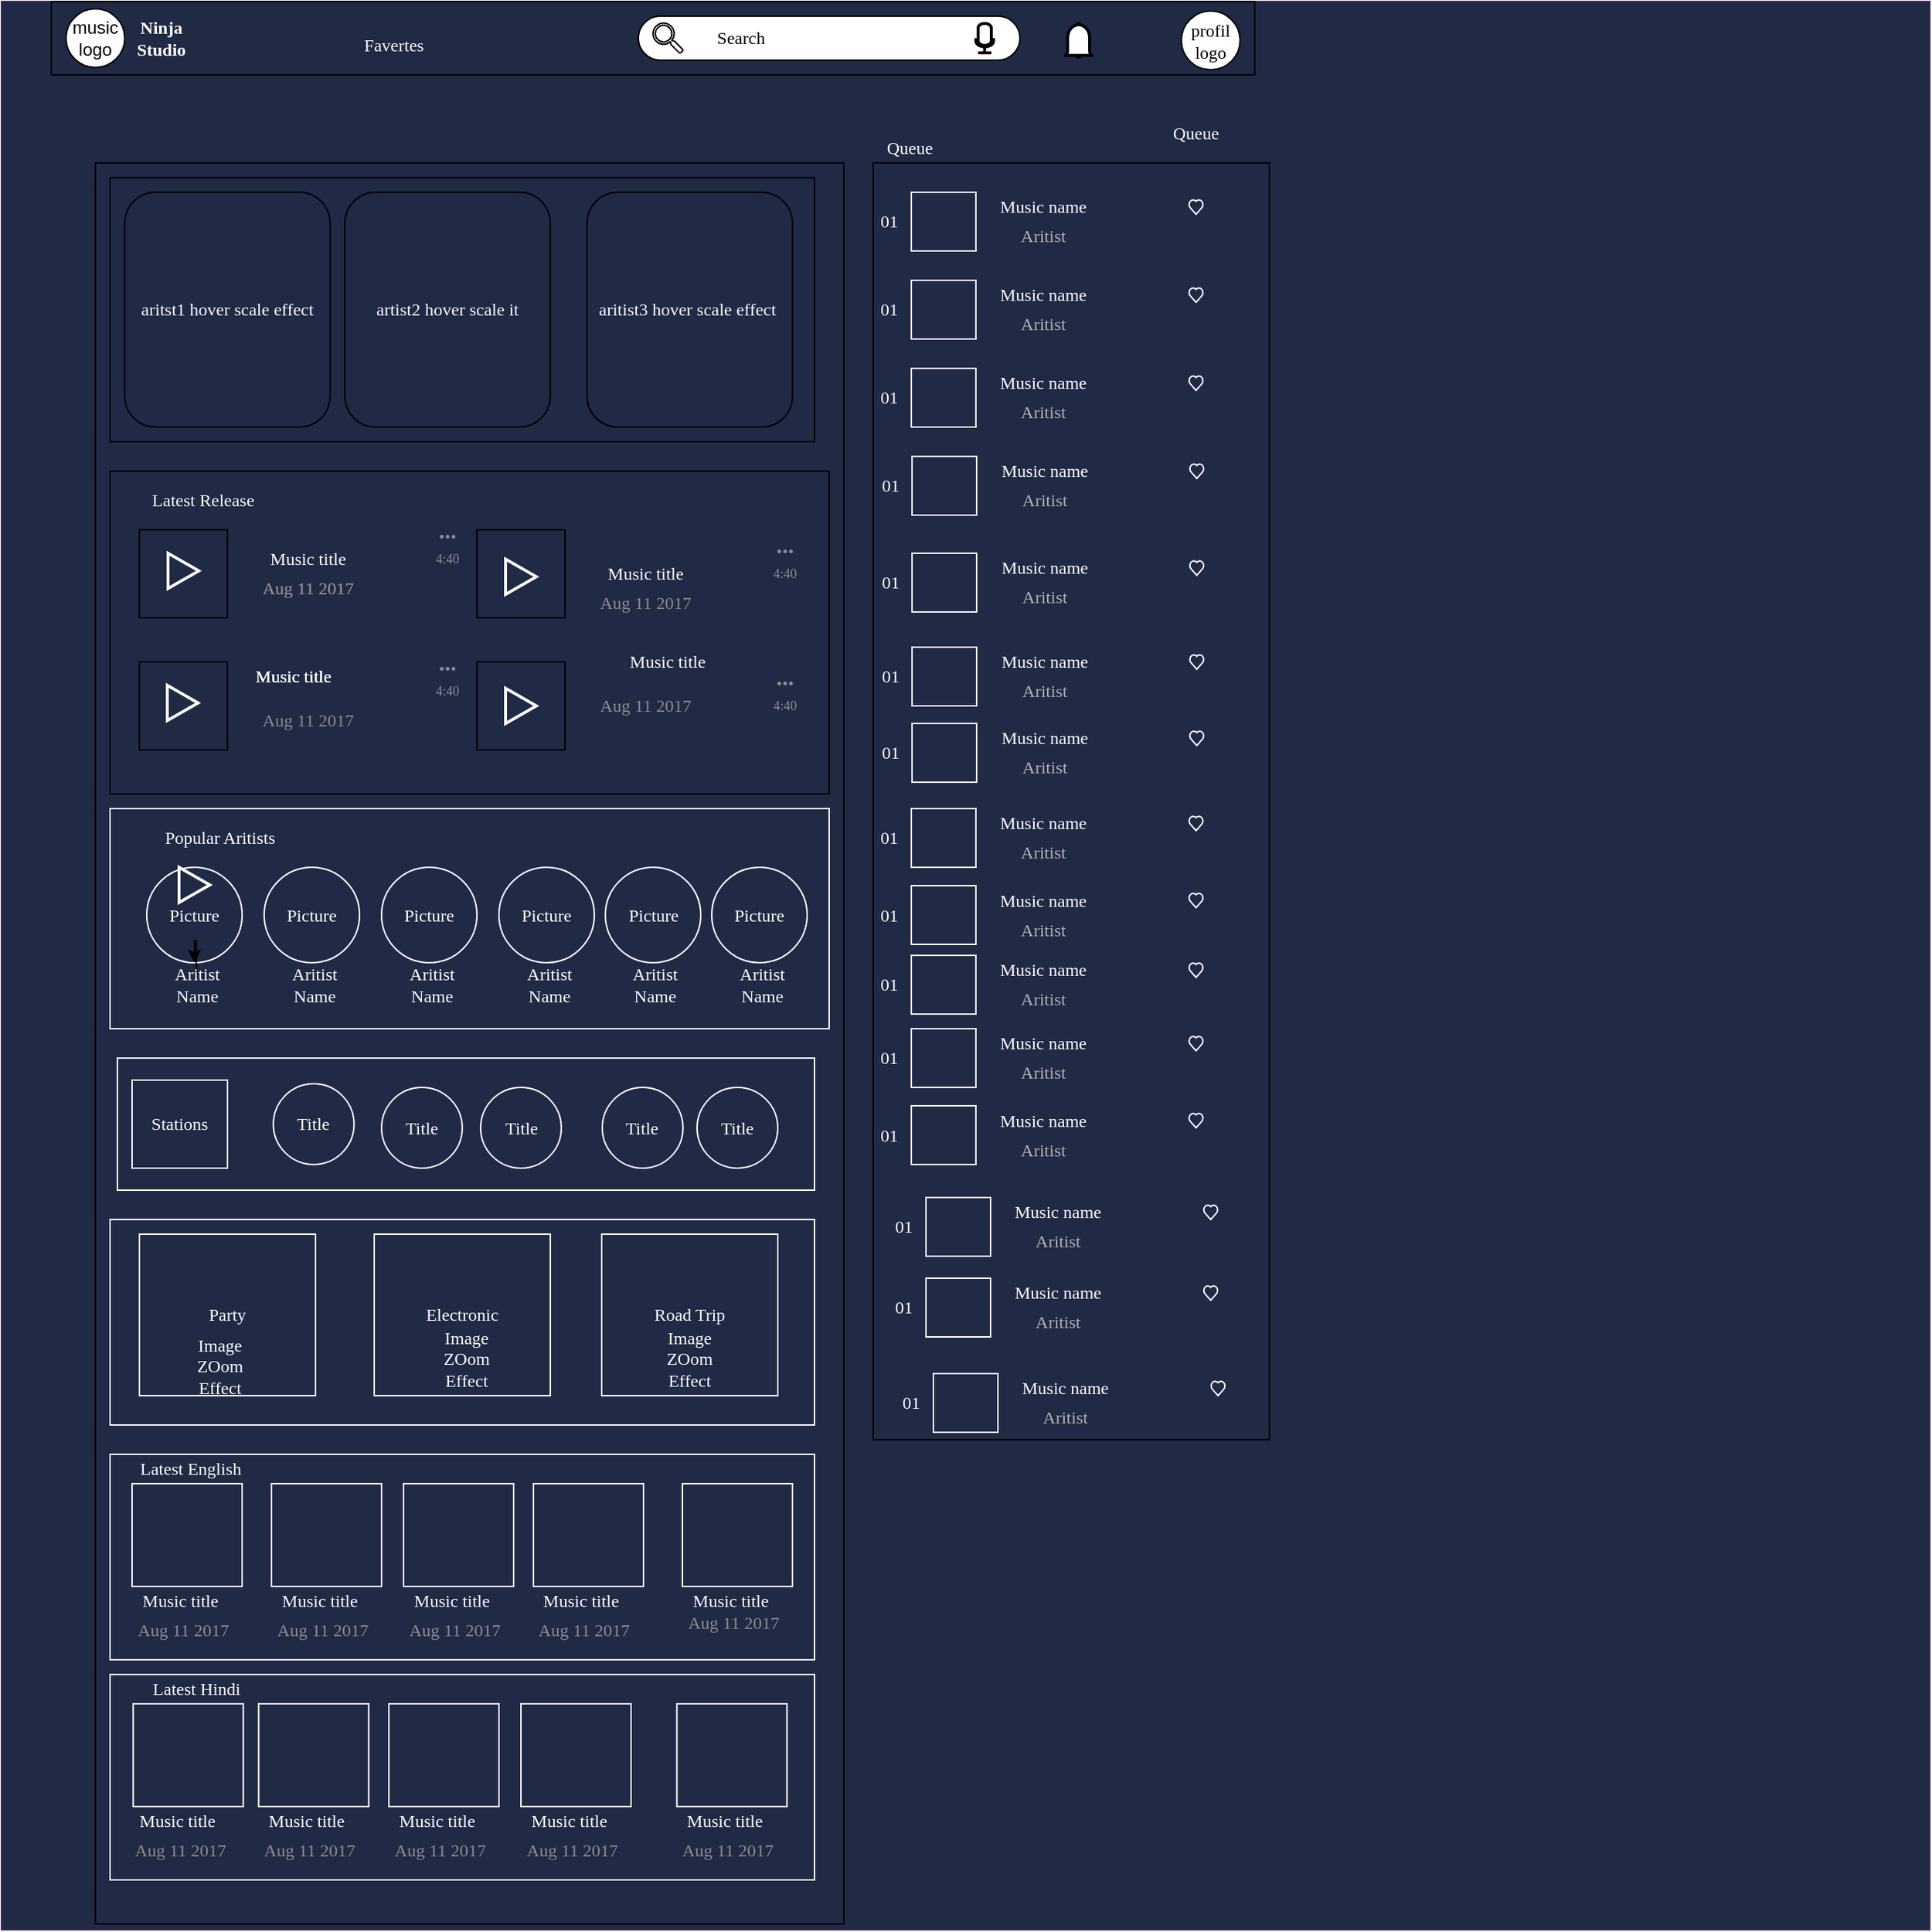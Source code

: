 <mxfile version="13.7.3" type="device"><diagram id="Rpt4lAoeDdF2ANyl6jsc" name="Page-1"><mxGraphModel dx="2130" dy="2435" grid="1" gridSize="10" guides="1" tooltips="1" connect="1" arrows="1" fold="1" page="1" pageScale="1" pageWidth="850" pageHeight="1100" math="0" shadow="0"><root><mxCell id="0"/><mxCell id="1" parent="0"/><mxCell id="oJ1fXfxQ2WfnshwgjEkp-1" value="" style="whiteSpace=wrap;html=1;aspect=fixed;strokeColor=#432D57;fontColor=#ffffff;fillColor=#202A44;" parent="1" vertex="1"><mxGeometry x="26" y="-320" width="1314" height="1314" as="geometry"/></mxCell><mxCell id="oJ1fXfxQ2WfnshwgjEkp-16" value="" style="edgeStyle=orthogonalEdgeStyle;rounded=0;orthogonalLoop=1;jettySize=auto;html=1;" parent="1" edge="1"><mxGeometry relative="1" as="geometry"><mxPoint x="420" y="-580" as="targetPoint"/></mxGeometry></mxCell><mxCell id="v4mTFkxblZttQGkvRxaS-2" value="" style="rounded=0;whiteSpace=wrap;html=1;fillColor=#202A44;" vertex="1" parent="1"><mxGeometry x="60" y="-320" width="820" height="50" as="geometry"/></mxCell><mxCell id="v4mTFkxblZttQGkvRxaS-3" value="music logo" style="ellipse;whiteSpace=wrap;html=1;aspect=fixed;" vertex="1" parent="1"><mxGeometry x="70" y="-315" width="40" height="40" as="geometry"/></mxCell><mxCell id="v4mTFkxblZttQGkvRxaS-4" value="Ninja&lt;br&gt;Studio" style="text;html=1;strokeColor=none;fillColor=none;align=center;verticalAlign=middle;whiteSpace=wrap;rounded=0;fontStyle=1;fontFamily=Comic Sans MS;fontColor=#FFFFFF;" vertex="1" parent="1"><mxGeometry x="110" y="-315" width="50" height="40" as="geometry"/></mxCell><mxCell id="v4mTFkxblZttQGkvRxaS-5" value="Favertes&amp;nbsp;" style="text;html=1;strokeColor=none;fillColor=none;align=center;verticalAlign=middle;whiteSpace=wrap;rounded=0;fontFamily=Comic Sans MS;fontColor=#FFFFFF;" vertex="1" parent="1"><mxGeometry x="260" y="-300" width="70" height="20" as="geometry"/></mxCell><mxCell id="v4mTFkxblZttQGkvRxaS-6" value="" style="rounded=1;whiteSpace=wrap;html=1;fontFamily=Comic Sans MS;arcSize=50;" vertex="1" parent="1"><mxGeometry x="460" y="-310" width="260" height="30" as="geometry"/></mxCell><mxCell id="v4mTFkxblZttQGkvRxaS-7" value="" style="html=1;aspect=fixed;shadow=0;align=center;verticalAlign=top;shape=mxgraph.gcp2.search;fontFamily=Comic Sans MS;" vertex="1" parent="1"><mxGeometry x="470" y="-305.31" width="20.4" height="20.61" as="geometry"/></mxCell><mxCell id="v4mTFkxblZttQGkvRxaS-8" value="Search" style="text;html=1;strokeColor=none;fillColor=none;align=center;verticalAlign=middle;whiteSpace=wrap;rounded=0;fontFamily=Comic Sans MS;" vertex="1" parent="1"><mxGeometry x="510" y="-305" width="40" height="20" as="geometry"/></mxCell><mxCell id="v4mTFkxblZttQGkvRxaS-9" value="" style="html=1;verticalLabelPosition=bottom;align=center;labelBackgroundColor=#ffffff;verticalAlign=top;strokeWidth=2;shadow=0;dashed=0;shape=mxgraph.ios7.icons.microphone;fontFamily=Comic Sans MS;" vertex="1" parent="1"><mxGeometry x="690" y="-305" width="12" height="20" as="geometry"/></mxCell><mxCell id="v4mTFkxblZttQGkvRxaS-10" value="" style="html=1;verticalLabelPosition=bottom;align=center;labelBackgroundColor=#ffffff;verticalAlign=top;strokeWidth=2;shadow=0;dashed=0;shape=mxgraph.ios7.icons.bell;fontFamily=Comic Sans MS;" vertex="1" parent="1"><mxGeometry x="750" y="-305" width="20" height="23.1" as="geometry"/></mxCell><mxCell id="v4mTFkxblZttQGkvRxaS-11" value="profil logo" style="ellipse;whiteSpace=wrap;html=1;aspect=fixed;fontFamily=Comic Sans MS;" vertex="1" parent="1"><mxGeometry x="830" y="-313.45" width="40" height="40" as="geometry"/></mxCell><mxCell id="v4mTFkxblZttQGkvRxaS-12" value="" style="rounded=0;whiteSpace=wrap;html=1;fillColor=#202A44;fontFamily=Comic Sans MS;fontColor=#FFFFFF;" vertex="1" parent="1"><mxGeometry x="90" y="-210" width="510" height="1200" as="geometry"/></mxCell><mxCell id="v4mTFkxblZttQGkvRxaS-13" value="" style="rounded=0;whiteSpace=wrap;html=1;fillColor=#202A44;fontFamily=Comic Sans MS;fontColor=#FFFFFF;" vertex="1" parent="1"><mxGeometry x="620" y="-210" width="240" height="660" as="geometry"/></mxCell><mxCell id="v4mTFkxblZttQGkvRxaS-14" value="artists" style="rounded=0;whiteSpace=wrap;html=1;fillColor=#202A44;fontFamily=Comic Sans MS;fontColor=#FFFFFF;" vertex="1" parent="1"><mxGeometry x="100" y="-200" width="480" height="180" as="geometry"/></mxCell><mxCell id="v4mTFkxblZttQGkvRxaS-15" value="aritst1 hover scale effect" style="rounded=1;whiteSpace=wrap;html=1;fillColor=#202A44;fontFamily=Comic Sans MS;fontColor=#FFFFFF;" vertex="1" parent="1"><mxGeometry x="110" y="-190" width="140" height="160" as="geometry"/></mxCell><mxCell id="v4mTFkxblZttQGkvRxaS-16" value="artist2 hover scale it" style="rounded=1;whiteSpace=wrap;html=1;fillColor=#202A44;fontFamily=Comic Sans MS;fontColor=#FFFFFF;" vertex="1" parent="1"><mxGeometry x="260" y="-190" width="140" height="160" as="geometry"/></mxCell><mxCell id="v4mTFkxblZttQGkvRxaS-17" value="aritist3 hover scale effect&amp;nbsp;" style="rounded=1;whiteSpace=wrap;html=1;fillColor=#202A44;fontFamily=Comic Sans MS;fontColor=#FFFFFF;" vertex="1" parent="1"><mxGeometry x="425" y="-190" width="140" height="160" as="geometry"/></mxCell><mxCell id="v4mTFkxblZttQGkvRxaS-18" value="" style="rounded=0;whiteSpace=wrap;html=1;fillColor=#202A44;fontFamily=Comic Sans MS;fontColor=#FFFFFF;" vertex="1" parent="1"><mxGeometry x="100" width="490" height="220" as="geometry"/></mxCell><mxCell id="v4mTFkxblZttQGkvRxaS-19" value="Latest Release&amp;nbsp;" style="text;html=1;strokeColor=none;fillColor=none;align=center;verticalAlign=middle;whiteSpace=wrap;rounded=0;fontFamily=Comic Sans MS;fontColor=#FFFFFF;" vertex="1" parent="1"><mxGeometry x="110" y="10" width="110" height="20" as="geometry"/></mxCell><mxCell id="v4mTFkxblZttQGkvRxaS-20" value="" style="rounded=0;whiteSpace=wrap;html=1;fillColor=#202A44;fontFamily=Comic Sans MS;fontColor=#FFFFFF;" vertex="1" parent="1"><mxGeometry x="120" y="40" width="60" height="60" as="geometry"/></mxCell><mxCell id="v4mTFkxblZttQGkvRxaS-21" value="" style="rounded=0;whiteSpace=wrap;html=1;fillColor=#202A44;fontFamily=Comic Sans MS;fontColor=#FFFFFF;" vertex="1" parent="1"><mxGeometry x="120" y="130" width="60" height="60" as="geometry"/></mxCell><mxCell id="v4mTFkxblZttQGkvRxaS-22" value="Music title&lt;br&gt;" style="text;html=1;strokeColor=none;fillColor=none;align=center;verticalAlign=middle;whiteSpace=wrap;rounded=0;fontFamily=Comic Sans MS;fontColor=#FFFFFF;" vertex="1" parent="1"><mxGeometry x="200" y="60" width="70" as="geometry"/></mxCell><mxCell id="v4mTFkxblZttQGkvRxaS-24" value="Music title&lt;br&gt;" style="text;html=1;strokeColor=none;fillColor=none;align=center;verticalAlign=middle;whiteSpace=wrap;rounded=0;fontFamily=Comic Sans MS;fontColor=#FFFFFF;" vertex="1" parent="1"><mxGeometry x="190" y="140" width="70" as="geometry"/></mxCell><mxCell id="v4mTFkxblZttQGkvRxaS-26" value="Aug 11 2017" style="text;html=1;strokeColor=none;fillColor=none;align=center;verticalAlign=middle;whiteSpace=wrap;rounded=0;fontFamily=Comic Sans MS;fontColor=#8C8C8C;" vertex="1" parent="1"><mxGeometry x="200" y="70" width="70" height="20" as="geometry"/></mxCell><mxCell id="v4mTFkxblZttQGkvRxaS-27" value="Aug 11 2017" style="text;html=1;strokeColor=none;fillColor=none;align=center;verticalAlign=middle;whiteSpace=wrap;rounded=0;fontFamily=Comic Sans MS;fontColor=#8C8C8C;" vertex="1" parent="1"><mxGeometry x="200" y="160" width="70" height="20" as="geometry"/></mxCell><mxCell id="v4mTFkxblZttQGkvRxaS-29" value="&lt;font style=&quot;font-size: 16px;&quot;&gt;&lt;b style=&quot;font-size: 16px;&quot;&gt;...&lt;/b&gt;&lt;/font&gt;" style="text;html=1;strokeColor=none;fillColor=none;align=center;verticalAlign=middle;whiteSpace=wrap;rounded=0;fontFamily=Comic Sans MS;fontColor=#8C8C8C;fontSize=16;" vertex="1" parent="1"><mxGeometry x="310" y="30" width="40" height="20" as="geometry"/></mxCell><mxCell id="v4mTFkxblZttQGkvRxaS-30" value="4:40" style="text;html=1;strokeColor=none;fillColor=none;align=center;verticalAlign=middle;whiteSpace=wrap;rounded=0;fontFamily=Comic Sans MS;fontSize=9;fontColor=#8C8C8C;" vertex="1" parent="1"><mxGeometry x="310" y="50" width="40" height="20" as="geometry"/></mxCell><mxCell id="v4mTFkxblZttQGkvRxaS-32" value="&lt;font style=&quot;font-size: 16px;&quot;&gt;&lt;b style=&quot;font-size: 16px;&quot;&gt;...&lt;/b&gt;&lt;/font&gt;" style="text;html=1;strokeColor=none;fillColor=none;align=center;verticalAlign=middle;whiteSpace=wrap;rounded=0;fontFamily=Comic Sans MS;fontColor=#8C8C8C;fontSize=16;" vertex="1" parent="1"><mxGeometry x="310" y="120" width="40" height="20" as="geometry"/></mxCell><mxCell id="v4mTFkxblZttQGkvRxaS-33" value="4:40" style="text;html=1;strokeColor=none;fillColor=none;align=center;verticalAlign=middle;whiteSpace=wrap;rounded=0;fontFamily=Comic Sans MS;fontSize=9;fontColor=#8C8C8C;" vertex="1" parent="1"><mxGeometry x="310" y="140" width="40" height="20" as="geometry"/></mxCell><mxCell id="v4mTFkxblZttQGkvRxaS-34" value="" style="rounded=0;whiteSpace=wrap;html=1;fillColor=#202A44;fontFamily=Comic Sans MS;fontColor=#FFFFFF;" vertex="1" parent="1"><mxGeometry x="620" y="-210" width="270" height="870" as="geometry"/></mxCell><mxCell id="v4mTFkxblZttQGkvRxaS-35" value="" style="rounded=0;whiteSpace=wrap;html=1;fillColor=#202A44;fontFamily=Comic Sans MS;fontColor=#FFFFFF;" vertex="1" parent="1"><mxGeometry x="120" y="40" width="60" height="60" as="geometry"/></mxCell><mxCell id="v4mTFkxblZttQGkvRxaS-36" value="Aug 11 2017" style="text;html=1;strokeColor=none;fillColor=none;align=center;verticalAlign=middle;whiteSpace=wrap;rounded=0;fontFamily=Comic Sans MS;fontColor=#8C8C8C;" vertex="1" parent="1"><mxGeometry x="200" y="70" width="70" height="20" as="geometry"/></mxCell><mxCell id="v4mTFkxblZttQGkvRxaS-38" value="" style="rounded=0;whiteSpace=wrap;html=1;fillColor=#202A44;fontFamily=Comic Sans MS;fontColor=#FFFFFF;" vertex="1" parent="1"><mxGeometry x="350" y="40" width="60" height="60" as="geometry"/></mxCell><mxCell id="v4mTFkxblZttQGkvRxaS-39" value="Aug 11 2017" style="text;html=1;strokeColor=none;fillColor=none;align=center;verticalAlign=middle;whiteSpace=wrap;rounded=0;fontFamily=Comic Sans MS;fontColor=#8C8C8C;" vertex="1" parent="1"><mxGeometry x="430" y="80" width="70" height="20" as="geometry"/></mxCell><mxCell id="v4mTFkxblZttQGkvRxaS-40" value="Music title&lt;br&gt;" style="text;html=1;strokeColor=none;fillColor=none;align=center;verticalAlign=middle;whiteSpace=wrap;rounded=0;fontFamily=Comic Sans MS;fontColor=#FFFFFF;" vertex="1" parent="1"><mxGeometry x="430" y="70" width="70" as="geometry"/></mxCell><mxCell id="v4mTFkxblZttQGkvRxaS-41" value="&lt;font style=&quot;font-size: 16px;&quot;&gt;&lt;b style=&quot;font-size: 16px;&quot;&gt;...&lt;/b&gt;&lt;/font&gt;" style="text;html=1;strokeColor=none;fillColor=none;align=center;verticalAlign=middle;whiteSpace=wrap;rounded=0;fontFamily=Comic Sans MS;fontColor=#8C8C8C;fontSize=16;" vertex="1" parent="1"><mxGeometry x="540" y="40" width="40" height="20" as="geometry"/></mxCell><mxCell id="v4mTFkxblZttQGkvRxaS-42" value="4:40" style="text;html=1;strokeColor=none;fillColor=none;align=center;verticalAlign=middle;whiteSpace=wrap;rounded=0;fontFamily=Comic Sans MS;fontSize=9;fontColor=#8C8C8C;" vertex="1" parent="1"><mxGeometry x="540" y="60" width="40" height="20" as="geometry"/></mxCell><mxCell id="v4mTFkxblZttQGkvRxaS-43" value="" style="rounded=0;whiteSpace=wrap;html=1;fillColor=#202A44;fontFamily=Comic Sans MS;fontColor=#FFFFFF;" vertex="1" parent="1"><mxGeometry x="350" y="130" width="60" height="60" as="geometry"/></mxCell><mxCell id="v4mTFkxblZttQGkvRxaS-44" value="Aug 11 2017" style="text;html=1;strokeColor=none;fillColor=none;align=center;verticalAlign=middle;whiteSpace=wrap;rounded=0;fontFamily=Comic Sans MS;fontColor=#8C8C8C;" vertex="1" parent="1"><mxGeometry x="430" y="150" width="70" height="20" as="geometry"/></mxCell><mxCell id="v4mTFkxblZttQGkvRxaS-45" value="4:40" style="text;html=1;strokeColor=none;fillColor=none;align=center;verticalAlign=middle;whiteSpace=wrap;rounded=0;fontFamily=Comic Sans MS;fontSize=9;fontColor=#8C8C8C;" vertex="1" parent="1"><mxGeometry x="540" y="150" width="40" height="20" as="geometry"/></mxCell><mxCell id="v4mTFkxblZttQGkvRxaS-46" value="&lt;font style=&quot;font-size: 16px;&quot;&gt;&lt;b style=&quot;font-size: 16px;&quot;&gt;...&lt;/b&gt;&lt;/font&gt;" style="text;html=1;strokeColor=none;fillColor=none;align=center;verticalAlign=middle;whiteSpace=wrap;rounded=0;fontFamily=Comic Sans MS;fontColor=#8C8C8C;fontSize=16;" vertex="1" parent="1"><mxGeometry x="540" y="130" width="40" height="20" as="geometry"/></mxCell><mxCell id="v4mTFkxblZttQGkvRxaS-49" value="Music title&lt;br&gt;" style="text;html=1;strokeColor=none;fillColor=none;align=center;verticalAlign=middle;whiteSpace=wrap;rounded=0;fontFamily=Comic Sans MS;fontColor=#FFFFFF;" vertex="1" parent="1"><mxGeometry x="190" y="140" width="70" as="geometry"/></mxCell><mxCell id="v4mTFkxblZttQGkvRxaS-51" value="Music title&lt;br&gt;" style="text;html=1;strokeColor=none;fillColor=none;align=center;verticalAlign=middle;whiteSpace=wrap;rounded=0;fontFamily=Comic Sans MS;fontColor=#FFFFFF;" vertex="1" parent="1"><mxGeometry x="445.2" y="130" width="70" as="geometry"/></mxCell><mxCell id="v4mTFkxblZttQGkvRxaS-53" value="" style="html=1;verticalLabelPosition=bottom;align=center;labelBackgroundColor=#ffffff;verticalAlign=top;strokeWidth=2;shadow=0;dashed=0;shape=mxgraph.ios7.icons.play;fillColor=#202A44;fontFamily=Comic Sans MS;fontSize=9;fontColor=#8C8C8C;strokeColor=#FFFFFF;" vertex="1" parent="1"><mxGeometry x="139.5" y="56" width="21" height="24" as="geometry"/></mxCell><mxCell id="v4mTFkxblZttQGkvRxaS-54" value="" style="html=1;verticalLabelPosition=bottom;align=center;labelBackgroundColor=#ffffff;verticalAlign=top;strokeWidth=2;shadow=0;dashed=0;shape=mxgraph.ios7.icons.play;fillColor=#202A44;fontFamily=Comic Sans MS;fontSize=9;fontColor=#8C8C8C;strokeColor=#FFFFFF;" vertex="1" parent="1"><mxGeometry x="139" y="146" width="21" height="24" as="geometry"/></mxCell><mxCell id="v4mTFkxblZttQGkvRxaS-55" value="" style="html=1;verticalLabelPosition=bottom;align=center;labelBackgroundColor=#ffffff;verticalAlign=top;strokeWidth=2;shadow=0;dashed=0;shape=mxgraph.ios7.icons.play;fillColor=#202A44;fontFamily=Comic Sans MS;fontSize=9;fontColor=#8C8C8C;strokeColor=#FFFFFF;" vertex="1" parent="1"><mxGeometry x="369.5" y="60" width="21" height="24" as="geometry"/></mxCell><mxCell id="v4mTFkxblZttQGkvRxaS-56" value="" style="html=1;verticalLabelPosition=bottom;align=center;labelBackgroundColor=#ffffff;verticalAlign=top;strokeWidth=2;shadow=0;dashed=0;shape=mxgraph.ios7.icons.play;fillColor=#202A44;fontFamily=Comic Sans MS;fontSize=9;fontColor=#8C8C8C;strokeColor=#FFFFFF;" vertex="1" parent="1"><mxGeometry x="369.5" y="148" width="21" height="24" as="geometry"/></mxCell><mxCell id="v4mTFkxblZttQGkvRxaS-57" value="" style="rounded=0;whiteSpace=wrap;html=1;strokeColor=#FFFFFF;fillColor=#202A44;fontFamily=Comic Sans MS;fontSize=9;fontColor=#8C8C8C;" vertex="1" parent="1"><mxGeometry x="100" y="230" width="490" height="150" as="geometry"/></mxCell><mxCell id="v4mTFkxblZttQGkvRxaS-58" value="Popular Aritists" style="text;html=1;strokeColor=none;fillColor=none;align=center;verticalAlign=middle;whiteSpace=wrap;rounded=0;fontFamily=Comic Sans MS;fontSize=12;fontColor=#FFFFFF;" vertex="1" parent="1"><mxGeometry x="110" y="240" width="130" height="20" as="geometry"/></mxCell><mxCell id="v4mTFkxblZttQGkvRxaS-59" value="Picture" style="ellipse;whiteSpace=wrap;html=1;aspect=fixed;strokeColor=#FFFFFF;fillColor=#202A44;fontFamily=Comic Sans MS;fontSize=12;fontColor=#FFFFFF;" vertex="1" parent="1"><mxGeometry x="125" y="270" width="65" height="65" as="geometry"/></mxCell><mxCell id="v4mTFkxblZttQGkvRxaS-61" value="" style="edgeStyle=orthogonalEdgeStyle;rounded=0;orthogonalLoop=1;jettySize=auto;html=1;fontFamily=Comic Sans MS;fontSize=12;fontColor=#FFFFFF;" edge="1" parent="1" source="v4mTFkxblZttQGkvRxaS-60" target="v4mTFkxblZttQGkvRxaS-59"><mxGeometry relative="1" as="geometry"/></mxCell><mxCell id="v4mTFkxblZttQGkvRxaS-60" value="Aritist Name" style="text;html=1;strokeColor=none;fillColor=none;align=center;verticalAlign=middle;whiteSpace=wrap;rounded=0;fontFamily=Comic Sans MS;fontSize=12;fontColor=#FFFFFF;" vertex="1" parent="1"><mxGeometry x="137.5" y="340" width="42.5" height="20" as="geometry"/></mxCell><mxCell id="v4mTFkxblZttQGkvRxaS-68" value="Picture" style="ellipse;whiteSpace=wrap;html=1;aspect=fixed;strokeColor=#FFFFFF;fillColor=#202A44;fontFamily=Comic Sans MS;fontSize=12;fontColor=#FFFFFF;" vertex="1" parent="1"><mxGeometry x="205" y="270" width="65" height="65" as="geometry"/></mxCell><mxCell id="v4mTFkxblZttQGkvRxaS-69" value="Aritist Name" style="text;html=1;strokeColor=none;fillColor=none;align=center;verticalAlign=middle;whiteSpace=wrap;rounded=0;fontFamily=Comic Sans MS;fontSize=12;fontColor=#FFFFFF;" vertex="1" parent="1"><mxGeometry x="217.5" y="340" width="42.5" height="20" as="geometry"/></mxCell><mxCell id="v4mTFkxblZttQGkvRxaS-70" value="Picture" style="ellipse;whiteSpace=wrap;html=1;aspect=fixed;strokeColor=#FFFFFF;fillColor=#202A44;fontFamily=Comic Sans MS;fontSize=12;fontColor=#FFFFFF;" vertex="1" parent="1"><mxGeometry x="285" y="270" width="65" height="65" as="geometry"/></mxCell><mxCell id="v4mTFkxblZttQGkvRxaS-71" value="Aritist Name" style="text;html=1;strokeColor=none;fillColor=none;align=center;verticalAlign=middle;whiteSpace=wrap;rounded=0;fontFamily=Comic Sans MS;fontSize=12;fontColor=#FFFFFF;" vertex="1" parent="1"><mxGeometry x="297.5" y="340" width="42.5" height="20" as="geometry"/></mxCell><mxCell id="v4mTFkxblZttQGkvRxaS-72" value="Picture" style="ellipse;whiteSpace=wrap;html=1;aspect=fixed;strokeColor=#FFFFFF;fillColor=#202A44;fontFamily=Comic Sans MS;fontSize=12;fontColor=#FFFFFF;" vertex="1" parent="1"><mxGeometry x="365" y="270" width="65" height="65" as="geometry"/></mxCell><mxCell id="v4mTFkxblZttQGkvRxaS-73" value="Aritist Name" style="text;html=1;strokeColor=none;fillColor=none;align=center;verticalAlign=middle;whiteSpace=wrap;rounded=0;fontFamily=Comic Sans MS;fontSize=12;fontColor=#FFFFFF;" vertex="1" parent="1"><mxGeometry x="377.5" y="340" width="42.5" height="20" as="geometry"/></mxCell><mxCell id="v4mTFkxblZttQGkvRxaS-74" value="Picture" style="ellipse;whiteSpace=wrap;html=1;aspect=fixed;strokeColor=#FFFFFF;fillColor=#202A44;fontFamily=Comic Sans MS;fontSize=12;fontColor=#FFFFFF;" vertex="1" parent="1"><mxGeometry x="437.5" y="270" width="65" height="65" as="geometry"/></mxCell><mxCell id="v4mTFkxblZttQGkvRxaS-75" value="Aritist Name" style="text;html=1;strokeColor=none;fillColor=none;align=center;verticalAlign=middle;whiteSpace=wrap;rounded=0;fontFamily=Comic Sans MS;fontSize=12;fontColor=#FFFFFF;" vertex="1" parent="1"><mxGeometry x="450" y="340" width="42.5" height="20" as="geometry"/></mxCell><mxCell id="v4mTFkxblZttQGkvRxaS-76" value="Picture" style="ellipse;whiteSpace=wrap;html=1;aspect=fixed;strokeColor=#FFFFFF;fillColor=#202A44;fontFamily=Comic Sans MS;fontSize=12;fontColor=#FFFFFF;" vertex="1" parent="1"><mxGeometry x="510" y="270" width="65" height="65" as="geometry"/></mxCell><mxCell id="v4mTFkxblZttQGkvRxaS-77" value="Aritist Name" style="text;html=1;strokeColor=none;fillColor=none;align=center;verticalAlign=middle;whiteSpace=wrap;rounded=0;fontFamily=Comic Sans MS;fontSize=12;fontColor=#FFFFFF;" vertex="1" parent="1"><mxGeometry x="522.5" y="340" width="42.5" height="20" as="geometry"/></mxCell><mxCell id="v4mTFkxblZttQGkvRxaS-78" value="" style="rounded=0;whiteSpace=wrap;html=1;strokeColor=#FFFFFF;fillColor=#202A44;fontFamily=Comic Sans MS;fontSize=12;fontColor=#FFFFFF;" vertex="1" parent="1"><mxGeometry x="105" y="400" width="475" height="90" as="geometry"/></mxCell><mxCell id="v4mTFkxblZttQGkvRxaS-79" value="Stations" style="rounded=0;whiteSpace=wrap;html=1;strokeColor=#FFFFFF;fillColor=#202A44;fontFamily=Comic Sans MS;fontSize=12;fontColor=#FFFFFF;" vertex="1" parent="1"><mxGeometry x="115" y="415" width="65" height="60" as="geometry"/></mxCell><mxCell id="v4mTFkxblZttQGkvRxaS-80" value="Title" style="ellipse;whiteSpace=wrap;html=1;aspect=fixed;strokeColor=#FFFFFF;fillColor=#202A44;fontFamily=Comic Sans MS;fontSize=12;fontColor=#FFFFFF;" vertex="1" parent="1"><mxGeometry x="211.25" y="417.5" width="55" height="55" as="geometry"/></mxCell><mxCell id="v4mTFkxblZttQGkvRxaS-81" value="Title" style="ellipse;whiteSpace=wrap;html=1;aspect=fixed;strokeColor=#FFFFFF;fillColor=#202A44;fontFamily=Comic Sans MS;fontSize=12;fontColor=#FFFFFF;" vertex="1" parent="1"><mxGeometry x="285" y="420" width="55" height="55" as="geometry"/></mxCell><mxCell id="v4mTFkxblZttQGkvRxaS-82" value="Title" style="ellipse;whiteSpace=wrap;html=1;aspect=fixed;strokeColor=#FFFFFF;fillColor=#202A44;fontFamily=Comic Sans MS;fontSize=12;fontColor=#FFFFFF;" vertex="1" parent="1"><mxGeometry x="352.5" y="420" width="55" height="55" as="geometry"/></mxCell><mxCell id="v4mTFkxblZttQGkvRxaS-83" value="Title" style="ellipse;whiteSpace=wrap;html=1;aspect=fixed;strokeColor=#FFFFFF;fillColor=#202A44;fontFamily=Comic Sans MS;fontSize=12;fontColor=#FFFFFF;" vertex="1" parent="1"><mxGeometry x="435.4" y="420" width="55" height="55" as="geometry"/></mxCell><mxCell id="v4mTFkxblZttQGkvRxaS-84" value="Title" style="ellipse;whiteSpace=wrap;html=1;aspect=fixed;strokeColor=#FFFFFF;fillColor=#202A44;fontFamily=Comic Sans MS;fontSize=12;fontColor=#FFFFFF;" vertex="1" parent="1"><mxGeometry x="500" y="420" width="55" height="55" as="geometry"/></mxCell><mxCell id="v4mTFkxblZttQGkvRxaS-85" value="" style="rounded=0;whiteSpace=wrap;html=1;strokeColor=#FFFFFF;fillColor=#202A44;fontFamily=Comic Sans MS;fontSize=12;fontColor=#FFFFFF;" vertex="1" parent="1"><mxGeometry x="100" y="510" width="480" height="140" as="geometry"/></mxCell><mxCell id="v4mTFkxblZttQGkvRxaS-86" value="Party" style="rounded=0;whiteSpace=wrap;html=1;strokeColor=#FFFFFF;fillColor=#202A44;fontFamily=Comic Sans MS;fontSize=12;fontColor=#FFFFFF;" vertex="1" parent="1"><mxGeometry x="120" y="520" width="120" height="110" as="geometry"/></mxCell><mxCell id="v4mTFkxblZttQGkvRxaS-87" value="Electronic" style="rounded=0;whiteSpace=wrap;html=1;strokeColor=#FFFFFF;fillColor=#202A44;fontFamily=Comic Sans MS;fontSize=12;fontColor=#FFFFFF;" vertex="1" parent="1"><mxGeometry x="280" y="520" width="120" height="110" as="geometry"/></mxCell><mxCell id="v4mTFkxblZttQGkvRxaS-88" value="Road Trip" style="rounded=0;whiteSpace=wrap;html=1;strokeColor=#FFFFFF;fillColor=#202A44;fontFamily=Comic Sans MS;fontSize=12;fontColor=#FFFFFF;" vertex="1" parent="1"><mxGeometry x="435" y="520" width="120" height="110" as="geometry"/></mxCell><mxCell id="v4mTFkxblZttQGkvRxaS-89" value="Image ZOom Effect" style="text;html=1;strokeColor=none;fillColor=none;align=center;verticalAlign=middle;whiteSpace=wrap;rounded=0;fontFamily=Comic Sans MS;fontSize=12;fontColor=#FFFFFF;" vertex="1" parent="1"><mxGeometry x="155" y="610" width="40" as="geometry"/></mxCell><mxCell id="v4mTFkxblZttQGkvRxaS-90" value="Image ZOom Effect" style="text;html=1;strokeColor=none;fillColor=none;align=center;verticalAlign=middle;whiteSpace=wrap;rounded=0;fontFamily=Comic Sans MS;fontSize=12;fontColor=#FFFFFF;" vertex="1" parent="1"><mxGeometry x="322.5" y="590" width="40" height="30" as="geometry"/></mxCell><mxCell id="v4mTFkxblZttQGkvRxaS-91" value="Image ZOom Effect" style="text;html=1;strokeColor=none;fillColor=none;align=center;verticalAlign=middle;whiteSpace=wrap;rounded=0;fontFamily=Comic Sans MS;fontSize=12;fontColor=#FFFFFF;" vertex="1" parent="1"><mxGeometry x="475" y="590" width="40" height="30" as="geometry"/></mxCell><mxCell id="v4mTFkxblZttQGkvRxaS-94" value="" style="rounded=0;whiteSpace=wrap;html=1;strokeColor=#FFFFFF;fillColor=#202A44;fontFamily=Comic Sans MS;fontSize=12;fontColor=#FFFFFF;" vertex="1" parent="1"><mxGeometry x="100" y="670" width="480" height="140" as="geometry"/></mxCell><mxCell id="v4mTFkxblZttQGkvRxaS-96" value="" style="rounded=0;whiteSpace=wrap;html=1;strokeColor=#FFFFFF;fillColor=#202A44;fontFamily=Comic Sans MS;fontSize=12;fontColor=#FFFFFF;" vertex="1" parent="1"><mxGeometry x="115" y="690" width="75" height="70" as="geometry"/></mxCell><mxCell id="v4mTFkxblZttQGkvRxaS-97" value="Latest English" style="text;html=1;strokeColor=none;fillColor=none;align=center;verticalAlign=middle;whiteSpace=wrap;rounded=0;fontFamily=Comic Sans MS;fontSize=12;fontColor=#FFFFFF;" vertex="1" parent="1"><mxGeometry x="100" y="670" width="110" height="20" as="geometry"/></mxCell><mxCell id="v4mTFkxblZttQGkvRxaS-98" value="" style="rounded=0;whiteSpace=wrap;html=1;strokeColor=#FFFFFF;fillColor=#202A44;fontFamily=Comic Sans MS;fontSize=12;fontColor=#FFFFFF;" vertex="1" parent="1"><mxGeometry x="115" y="690" width="75" height="70" as="geometry"/></mxCell><mxCell id="v4mTFkxblZttQGkvRxaS-99" value="Music title&lt;br&gt;" style="text;html=1;strokeColor=none;fillColor=none;align=center;verticalAlign=middle;whiteSpace=wrap;rounded=0;fontFamily=Comic Sans MS;fontColor=#FFFFFF;" vertex="1" parent="1"><mxGeometry x="190" y="140" width="70" as="geometry"/></mxCell><mxCell id="v4mTFkxblZttQGkvRxaS-103" value="Music title&lt;br&gt;" style="text;html=1;strokeColor=none;fillColor=none;align=center;verticalAlign=middle;whiteSpace=wrap;rounded=0;fontFamily=Comic Sans MS;fontColor=#FFFFFF;" vertex="1" parent="1"><mxGeometry x="112.5" y="760" width="70" height="20" as="geometry"/></mxCell><mxCell id="v4mTFkxblZttQGkvRxaS-104" value="Aug 11 2017" style="text;html=1;strokeColor=none;fillColor=none;align=center;verticalAlign=middle;whiteSpace=wrap;rounded=0;fontFamily=Comic Sans MS;fontColor=#8C8C8C;" vertex="1" parent="1"><mxGeometry x="114.5" y="780" width="70" height="20" as="geometry"/></mxCell><mxCell id="v4mTFkxblZttQGkvRxaS-105" value="" style="rounded=0;whiteSpace=wrap;html=1;strokeColor=#FFFFFF;fillColor=#202A44;fontFamily=Comic Sans MS;fontSize=12;fontColor=#FFFFFF;" vertex="1" parent="1"><mxGeometry x="210" y="690" width="75" height="70" as="geometry"/></mxCell><mxCell id="v4mTFkxblZttQGkvRxaS-106" value="Music title&lt;br&gt;" style="text;html=1;strokeColor=none;fillColor=none;align=center;verticalAlign=middle;whiteSpace=wrap;rounded=0;fontFamily=Comic Sans MS;fontColor=#FFFFFF;" vertex="1" parent="1"><mxGeometry x="207.5" y="760" width="70" height="20" as="geometry"/></mxCell><mxCell id="v4mTFkxblZttQGkvRxaS-107" value="Aug 11 2017" style="text;html=1;strokeColor=none;fillColor=none;align=center;verticalAlign=middle;whiteSpace=wrap;rounded=0;fontFamily=Comic Sans MS;fontColor=#8C8C8C;" vertex="1" parent="1"><mxGeometry x="209.5" y="780" width="70" height="20" as="geometry"/></mxCell><mxCell id="v4mTFkxblZttQGkvRxaS-108" value="" style="rounded=0;whiteSpace=wrap;html=1;strokeColor=#FFFFFF;fillColor=#202A44;fontFamily=Comic Sans MS;fontSize=12;fontColor=#FFFFFF;" vertex="1" parent="1"><mxGeometry x="300" y="690" width="75" height="70" as="geometry"/></mxCell><mxCell id="v4mTFkxblZttQGkvRxaS-109" value="Music title&lt;br&gt;" style="text;html=1;strokeColor=none;fillColor=none;align=center;verticalAlign=middle;whiteSpace=wrap;rounded=0;fontFamily=Comic Sans MS;fontColor=#FFFFFF;" vertex="1" parent="1"><mxGeometry x="297.5" y="760" width="70" height="20" as="geometry"/></mxCell><mxCell id="v4mTFkxblZttQGkvRxaS-110" value="Aug 11 2017" style="text;html=1;strokeColor=none;fillColor=none;align=center;verticalAlign=middle;whiteSpace=wrap;rounded=0;fontFamily=Comic Sans MS;fontColor=#8C8C8C;" vertex="1" parent="1"><mxGeometry x="299.5" y="780" width="70" height="20" as="geometry"/></mxCell><mxCell id="v4mTFkxblZttQGkvRxaS-111" value="" style="rounded=0;whiteSpace=wrap;html=1;strokeColor=#FFFFFF;fillColor=#202A44;fontFamily=Comic Sans MS;fontSize=12;fontColor=#FFFFFF;" vertex="1" parent="1"><mxGeometry x="388.5" y="690" width="75" height="70" as="geometry"/></mxCell><mxCell id="v4mTFkxblZttQGkvRxaS-112" value="Music title&lt;br&gt;" style="text;html=1;strokeColor=none;fillColor=none;align=center;verticalAlign=middle;whiteSpace=wrap;rounded=0;fontFamily=Comic Sans MS;fontColor=#FFFFFF;" vertex="1" parent="1"><mxGeometry x="386" y="760" width="70" height="20" as="geometry"/></mxCell><mxCell id="v4mTFkxblZttQGkvRxaS-113" value="Aug 11 2017" style="text;html=1;strokeColor=none;fillColor=none;align=center;verticalAlign=middle;whiteSpace=wrap;rounded=0;fontFamily=Comic Sans MS;fontColor=#8C8C8C;" vertex="1" parent="1"><mxGeometry x="388" y="780" width="70" height="20" as="geometry"/></mxCell><mxCell id="v4mTFkxblZttQGkvRxaS-114" value="" style="rounded=0;whiteSpace=wrap;html=1;strokeColor=#FFFFFF;fillColor=#202A44;fontFamily=Comic Sans MS;fontSize=12;fontColor=#FFFFFF;" vertex="1" parent="1"><mxGeometry x="490" y="690" width="75" height="70" as="geometry"/></mxCell><mxCell id="v4mTFkxblZttQGkvRxaS-115" value="Music title&lt;br&gt;" style="text;html=1;strokeColor=none;fillColor=none;align=center;verticalAlign=middle;whiteSpace=wrap;rounded=0;fontFamily=Comic Sans MS;fontColor=#FFFFFF;" vertex="1" parent="1"><mxGeometry x="487.5" y="760" width="70" height="20" as="geometry"/></mxCell><mxCell id="v4mTFkxblZttQGkvRxaS-116" value="Aug 11 2017" style="text;html=1;strokeColor=none;fillColor=none;align=center;verticalAlign=middle;whiteSpace=wrap;rounded=0;fontFamily=Comic Sans MS;fontColor=#8C8C8C;" vertex="1" parent="1"><mxGeometry x="489.5" y="770" width="70" height="30" as="geometry"/></mxCell><mxCell id="v4mTFkxblZttQGkvRxaS-321" value="" style="rounded=0;whiteSpace=wrap;html=1;strokeColor=#FFFFFF;fillColor=#202A44;fontFamily=Comic Sans MS;fontSize=12;fontColor=#FFFFFF;" vertex="1" parent="1"><mxGeometry x="100" y="820" width="480" height="140" as="geometry"/></mxCell><mxCell id="v4mTFkxblZttQGkvRxaS-322" value="Latest Hindi" style="text;html=1;strokeColor=none;fillColor=none;align=center;verticalAlign=middle;whiteSpace=wrap;rounded=0;fontFamily=Comic Sans MS;fontSize=12;fontColor=#FFFFFF;" vertex="1" parent="1"><mxGeometry x="103.75" y="820" width="110" height="20" as="geometry"/></mxCell><mxCell id="v4mTFkxblZttQGkvRxaS-323" value="" style="rounded=0;whiteSpace=wrap;html=1;strokeColor=#FFFFFF;fillColor=#202A44;fontFamily=Comic Sans MS;fontSize=12;fontColor=#FFFFFF;" vertex="1" parent="1"><mxGeometry x="115.75" y="840" width="75" height="70" as="geometry"/></mxCell><mxCell id="v4mTFkxblZttQGkvRxaS-324" value="Music title&lt;br&gt;" style="text;html=1;strokeColor=none;fillColor=none;align=center;verticalAlign=middle;whiteSpace=wrap;rounded=0;fontFamily=Comic Sans MS;fontColor=#FFFFFF;" vertex="1" parent="1"><mxGeometry x="111.25" y="910" width="70" height="20" as="geometry"/></mxCell><mxCell id="v4mTFkxblZttQGkvRxaS-325" value="Aug 11 2017" style="text;html=1;strokeColor=none;fillColor=none;align=center;verticalAlign=middle;whiteSpace=wrap;rounded=0;fontFamily=Comic Sans MS;fontColor=#8C8C8C;" vertex="1" parent="1"><mxGeometry x="113.25" y="930" width="70" height="20" as="geometry"/></mxCell><mxCell id="v4mTFkxblZttQGkvRxaS-326" value="" style="rounded=0;whiteSpace=wrap;html=1;strokeColor=#FFFFFF;fillColor=#202A44;fontFamily=Comic Sans MS;fontSize=12;fontColor=#FFFFFF;" vertex="1" parent="1"><mxGeometry x="201.25" y="840" width="75" height="70" as="geometry"/></mxCell><mxCell id="v4mTFkxblZttQGkvRxaS-327" value="Music title&lt;br&gt;" style="text;html=1;strokeColor=none;fillColor=none;align=center;verticalAlign=middle;whiteSpace=wrap;rounded=0;fontFamily=Comic Sans MS;fontColor=#FFFFFF;" vertex="1" parent="1"><mxGeometry x="198.75" y="910" width="70" height="20" as="geometry"/></mxCell><mxCell id="v4mTFkxblZttQGkvRxaS-328" value="Aug 11 2017" style="text;html=1;strokeColor=none;fillColor=none;align=center;verticalAlign=middle;whiteSpace=wrap;rounded=0;fontFamily=Comic Sans MS;fontColor=#8C8C8C;" vertex="1" parent="1"><mxGeometry x="200.75" y="930" width="70" height="20" as="geometry"/></mxCell><mxCell id="v4mTFkxblZttQGkvRxaS-329" value="" style="rounded=0;whiteSpace=wrap;html=1;strokeColor=#FFFFFF;fillColor=#202A44;fontFamily=Comic Sans MS;fontSize=12;fontColor=#FFFFFF;" vertex="1" parent="1"><mxGeometry x="290" y="840" width="75" height="70" as="geometry"/></mxCell><mxCell id="v4mTFkxblZttQGkvRxaS-330" value="Music title&lt;br&gt;" style="text;html=1;strokeColor=none;fillColor=none;align=center;verticalAlign=middle;whiteSpace=wrap;rounded=0;fontFamily=Comic Sans MS;fontColor=#FFFFFF;" vertex="1" parent="1"><mxGeometry x="287.5" y="910" width="70" height="20" as="geometry"/></mxCell><mxCell id="v4mTFkxblZttQGkvRxaS-331" value="Aug 11 2017" style="text;html=1;strokeColor=none;fillColor=none;align=center;verticalAlign=middle;whiteSpace=wrap;rounded=0;fontFamily=Comic Sans MS;fontColor=#8C8C8C;" vertex="1" parent="1"><mxGeometry x="289.5" y="930" width="70" height="20" as="geometry"/></mxCell><mxCell id="v4mTFkxblZttQGkvRxaS-332" value="" style="rounded=0;whiteSpace=wrap;html=1;strokeColor=#FFFFFF;fillColor=#202A44;fontFamily=Comic Sans MS;fontSize=12;fontColor=#FFFFFF;" vertex="1" parent="1"><mxGeometry x="380" y="840" width="75" height="70" as="geometry"/></mxCell><mxCell id="v4mTFkxblZttQGkvRxaS-333" value="Music title&lt;br&gt;" style="text;html=1;strokeColor=none;fillColor=none;align=center;verticalAlign=middle;whiteSpace=wrap;rounded=0;fontFamily=Comic Sans MS;fontColor=#FFFFFF;" vertex="1" parent="1"><mxGeometry x="377.5" y="910" width="70" height="20" as="geometry"/></mxCell><mxCell id="v4mTFkxblZttQGkvRxaS-334" value="Aug 11 2017" style="text;html=1;strokeColor=none;fillColor=none;align=center;verticalAlign=middle;whiteSpace=wrap;rounded=0;fontFamily=Comic Sans MS;fontColor=#8C8C8C;" vertex="1" parent="1"><mxGeometry x="379.5" y="930" width="70" height="20" as="geometry"/></mxCell><mxCell id="v4mTFkxblZttQGkvRxaS-335" value="" style="rounded=0;whiteSpace=wrap;html=1;strokeColor=#FFFFFF;fillColor=#202A44;fontFamily=Comic Sans MS;fontSize=12;fontColor=#FFFFFF;" vertex="1" parent="1"><mxGeometry x="486.25" y="840" width="75" height="70" as="geometry"/></mxCell><mxCell id="v4mTFkxblZttQGkvRxaS-336" value="Music title&lt;br&gt;" style="text;html=1;strokeColor=none;fillColor=none;align=center;verticalAlign=middle;whiteSpace=wrap;rounded=0;fontFamily=Comic Sans MS;fontColor=#FFFFFF;" vertex="1" parent="1"><mxGeometry x="483.75" y="910" width="70" height="20" as="geometry"/></mxCell><mxCell id="v4mTFkxblZttQGkvRxaS-337" value="Aug 11 2017" style="text;html=1;strokeColor=none;fillColor=none;align=center;verticalAlign=middle;whiteSpace=wrap;rounded=0;fontFamily=Comic Sans MS;fontColor=#8C8C8C;" vertex="1" parent="1"><mxGeometry x="485.75" y="930" width="70" height="20" as="geometry"/></mxCell><mxCell id="v4mTFkxblZttQGkvRxaS-339" value="" style="html=1;verticalLabelPosition=bottom;align=center;labelBackgroundColor=#ffffff;verticalAlign=top;strokeWidth=2;shadow=0;dashed=0;shape=mxgraph.ios7.icons.play;fillColor=#202A44;fontFamily=Comic Sans MS;fontSize=9;fontColor=#8C8C8C;strokeColor=#FFFFFF;" vertex="1" parent="1"><mxGeometry x="147" y="270" width="21" height="24" as="geometry"/></mxCell><mxCell id="v4mTFkxblZttQGkvRxaS-340" value="Queue" style="text;html=1;strokeColor=none;fillColor=none;align=center;verticalAlign=middle;whiteSpace=wrap;rounded=0;fontFamily=Comic Sans MS;fontSize=12;fontColor=#FFFFFF;" vertex="1" parent="1"><mxGeometry x="620" y="-230" width="50" height="20" as="geometry"/></mxCell><mxCell id="v4mTFkxblZttQGkvRxaS-341" value="Queue" style="text;html=1;strokeColor=none;fillColor=none;align=center;verticalAlign=middle;whiteSpace=wrap;rounded=0;fontFamily=Comic Sans MS;fontSize=12;fontColor=#FFFFFF;" vertex="1" parent="1"><mxGeometry x="820" y="-240" width="40" height="20" as="geometry"/></mxCell><mxCell id="v4mTFkxblZttQGkvRxaS-342" value="" style="rounded=0;whiteSpace=wrap;html=1;strokeColor=#FFFFFF;fillColor=#202A44;fontFamily=Comic Sans MS;fontSize=12;fontColor=#FFFFFF;" vertex="1" parent="1"><mxGeometry x="646" y="-190" width="44" height="40" as="geometry"/></mxCell><mxCell id="v4mTFkxblZttQGkvRxaS-343" value="01" style="text;html=1;strokeColor=none;fillColor=none;align=center;verticalAlign=middle;whiteSpace=wrap;rounded=0;fontFamily=Comic Sans MS;fontSize=12;fontColor=#FFFFFF;" vertex="1" parent="1"><mxGeometry x="626" y="-180" width="10" height="20" as="geometry"/></mxCell><mxCell id="v4mTFkxblZttQGkvRxaS-344" value="Music name" style="text;html=1;strokeColor=none;fillColor=none;align=center;verticalAlign=middle;whiteSpace=wrap;rounded=0;fontFamily=Comic Sans MS;fontSize=12;fontColor=#FFFFFF;" vertex="1" parent="1"><mxGeometry x="702" y="-190" width="68" height="20" as="geometry"/></mxCell><mxCell id="v4mTFkxblZttQGkvRxaS-346" value="Aritist" style="text;html=1;strokeColor=none;fillColor=none;align=center;verticalAlign=middle;whiteSpace=wrap;rounded=0;fontFamily=Comic Sans MS;fontSize=12;fontColor=#B0B0B0;" vertex="1" parent="1"><mxGeometry x="702" y="-170" width="68" height="20" as="geometry"/></mxCell><mxCell id="v4mTFkxblZttQGkvRxaS-347" value="" style="verticalLabelPosition=bottom;verticalAlign=top;html=1;shape=mxgraph.basic.heart;strokeColor=#FFFFFF;fillColor=#202A44;fontFamily=Comic Sans MS;fontSize=12;fontColor=#B0B0B0;" vertex="1" parent="1"><mxGeometry x="835" y="-185" width="10" height="10" as="geometry"/></mxCell><mxCell id="v4mTFkxblZttQGkvRxaS-354" value="01" style="text;html=1;strokeColor=none;fillColor=none;align=center;verticalAlign=middle;whiteSpace=wrap;rounded=0;fontFamily=Comic Sans MS;fontSize=12;fontColor=#FFFFFF;" vertex="1" parent="1"><mxGeometry x="626" y="-120" width="10" height="20" as="geometry"/></mxCell><mxCell id="v4mTFkxblZttQGkvRxaS-355" value="" style="rounded=0;whiteSpace=wrap;html=1;strokeColor=#FFFFFF;fillColor=#202A44;fontFamily=Comic Sans MS;fontSize=12;fontColor=#FFFFFF;" vertex="1" parent="1"><mxGeometry x="646" y="-130" width="44" height="40" as="geometry"/></mxCell><mxCell id="v4mTFkxblZttQGkvRxaS-356" value="Music name" style="text;html=1;strokeColor=none;fillColor=none;align=center;verticalAlign=middle;whiteSpace=wrap;rounded=0;fontFamily=Comic Sans MS;fontSize=12;fontColor=#FFFFFF;" vertex="1" parent="1"><mxGeometry x="702" y="-130" width="68" height="20" as="geometry"/></mxCell><mxCell id="v4mTFkxblZttQGkvRxaS-357" value="Aritist" style="text;html=1;strokeColor=none;fillColor=none;align=center;verticalAlign=middle;whiteSpace=wrap;rounded=0;fontFamily=Comic Sans MS;fontSize=12;fontColor=#B0B0B0;" vertex="1" parent="1"><mxGeometry x="702" y="-110" width="68" height="20" as="geometry"/></mxCell><mxCell id="v4mTFkxblZttQGkvRxaS-358" value="" style="verticalLabelPosition=bottom;verticalAlign=top;html=1;shape=mxgraph.basic.heart;strokeColor=#FFFFFF;fillColor=#202A44;fontFamily=Comic Sans MS;fontSize=12;fontColor=#B0B0B0;" vertex="1" parent="1"><mxGeometry x="835" y="-125" width="10" height="10" as="geometry"/></mxCell><mxCell id="v4mTFkxblZttQGkvRxaS-359" value="01" style="text;html=1;strokeColor=none;fillColor=none;align=center;verticalAlign=middle;whiteSpace=wrap;rounded=0;fontFamily=Comic Sans MS;fontSize=12;fontColor=#FFFFFF;" vertex="1" parent="1"><mxGeometry x="626" y="-60" width="10" height="20" as="geometry"/></mxCell><mxCell id="v4mTFkxblZttQGkvRxaS-360" value="" style="rounded=0;whiteSpace=wrap;html=1;strokeColor=#FFFFFF;fillColor=#202A44;fontFamily=Comic Sans MS;fontSize=12;fontColor=#FFFFFF;" vertex="1" parent="1"><mxGeometry x="646" y="-70" width="44" height="40" as="geometry"/></mxCell><mxCell id="v4mTFkxblZttQGkvRxaS-361" value="Music name" style="text;html=1;strokeColor=none;fillColor=none;align=center;verticalAlign=middle;whiteSpace=wrap;rounded=0;fontFamily=Comic Sans MS;fontSize=12;fontColor=#FFFFFF;" vertex="1" parent="1"><mxGeometry x="702" y="-70" width="68" height="20" as="geometry"/></mxCell><mxCell id="v4mTFkxblZttQGkvRxaS-362" value="Aritist" style="text;html=1;strokeColor=none;fillColor=none;align=center;verticalAlign=middle;whiteSpace=wrap;rounded=0;fontFamily=Comic Sans MS;fontSize=12;fontColor=#B0B0B0;" vertex="1" parent="1"><mxGeometry x="702" y="-50" width="68" height="20" as="geometry"/></mxCell><mxCell id="v4mTFkxblZttQGkvRxaS-363" value="" style="verticalLabelPosition=bottom;verticalAlign=top;html=1;shape=mxgraph.basic.heart;strokeColor=#FFFFFF;fillColor=#202A44;fontFamily=Comic Sans MS;fontSize=12;fontColor=#B0B0B0;" vertex="1" parent="1"><mxGeometry x="835" y="-65" width="10" height="10" as="geometry"/></mxCell><mxCell id="v4mTFkxblZttQGkvRxaS-364" value="01" style="text;html=1;strokeColor=none;fillColor=none;align=center;verticalAlign=middle;whiteSpace=wrap;rounded=0;fontFamily=Comic Sans MS;fontSize=12;fontColor=#FFFFFF;" vertex="1" parent="1"><mxGeometry x="626.5" width="10" height="20" as="geometry"/></mxCell><mxCell id="v4mTFkxblZttQGkvRxaS-365" value="" style="rounded=0;whiteSpace=wrap;html=1;strokeColor=#FFFFFF;fillColor=#202A44;fontFamily=Comic Sans MS;fontSize=12;fontColor=#FFFFFF;" vertex="1" parent="1"><mxGeometry x="646.5" y="-10" width="44" height="40" as="geometry"/></mxCell><mxCell id="v4mTFkxblZttQGkvRxaS-366" value="Music name" style="text;html=1;strokeColor=none;fillColor=none;align=center;verticalAlign=middle;whiteSpace=wrap;rounded=0;fontFamily=Comic Sans MS;fontSize=12;fontColor=#FFFFFF;" vertex="1" parent="1"><mxGeometry x="702.5" y="-10" width="68" height="20" as="geometry"/></mxCell><mxCell id="v4mTFkxblZttQGkvRxaS-367" value="Aritist" style="text;html=1;strokeColor=none;fillColor=none;align=center;verticalAlign=middle;whiteSpace=wrap;rounded=0;fontFamily=Comic Sans MS;fontSize=12;fontColor=#B0B0B0;" vertex="1" parent="1"><mxGeometry x="702.5" y="10" width="68" height="20" as="geometry"/></mxCell><mxCell id="v4mTFkxblZttQGkvRxaS-368" value="" style="verticalLabelPosition=bottom;verticalAlign=top;html=1;shape=mxgraph.basic.heart;strokeColor=#FFFFFF;fillColor=#202A44;fontFamily=Comic Sans MS;fontSize=12;fontColor=#B0B0B0;" vertex="1" parent="1"><mxGeometry x="835.5" y="-5" width="10" height="10" as="geometry"/></mxCell><mxCell id="v4mTFkxblZttQGkvRxaS-369" value="01" style="text;html=1;strokeColor=none;fillColor=none;align=center;verticalAlign=middle;whiteSpace=wrap;rounded=0;fontFamily=Comic Sans MS;fontSize=12;fontColor=#FFFFFF;" vertex="1" parent="1"><mxGeometry x="626.5" y="66" width="10" height="20" as="geometry"/></mxCell><mxCell id="v4mTFkxblZttQGkvRxaS-370" value="" style="rounded=0;whiteSpace=wrap;html=1;strokeColor=#FFFFFF;fillColor=#202A44;fontFamily=Comic Sans MS;fontSize=12;fontColor=#FFFFFF;" vertex="1" parent="1"><mxGeometry x="646.5" y="56" width="44" height="40" as="geometry"/></mxCell><mxCell id="v4mTFkxblZttQGkvRxaS-371" value="Music name" style="text;html=1;strokeColor=none;fillColor=none;align=center;verticalAlign=middle;whiteSpace=wrap;rounded=0;fontFamily=Comic Sans MS;fontSize=12;fontColor=#FFFFFF;" vertex="1" parent="1"><mxGeometry x="702.5" y="56" width="68" height="20" as="geometry"/></mxCell><mxCell id="v4mTFkxblZttQGkvRxaS-372" value="Aritist" style="text;html=1;strokeColor=none;fillColor=none;align=center;verticalAlign=middle;whiteSpace=wrap;rounded=0;fontFamily=Comic Sans MS;fontSize=12;fontColor=#B0B0B0;" vertex="1" parent="1"><mxGeometry x="702.5" y="76" width="68" height="20" as="geometry"/></mxCell><mxCell id="v4mTFkxblZttQGkvRxaS-373" value="" style="verticalLabelPosition=bottom;verticalAlign=top;html=1;shape=mxgraph.basic.heart;strokeColor=#FFFFFF;fillColor=#202A44;fontFamily=Comic Sans MS;fontSize=12;fontColor=#B0B0B0;" vertex="1" parent="1"><mxGeometry x="835.5" y="61" width="10" height="10" as="geometry"/></mxCell><mxCell id="v4mTFkxblZttQGkvRxaS-374" value="01" style="text;html=1;strokeColor=none;fillColor=none;align=center;verticalAlign=middle;whiteSpace=wrap;rounded=0;fontFamily=Comic Sans MS;fontSize=12;fontColor=#FFFFFF;" vertex="1" parent="1"><mxGeometry x="626.5" y="130" width="10" height="20" as="geometry"/></mxCell><mxCell id="v4mTFkxblZttQGkvRxaS-375" value="" style="rounded=0;whiteSpace=wrap;html=1;strokeColor=#FFFFFF;fillColor=#202A44;fontFamily=Comic Sans MS;fontSize=12;fontColor=#FFFFFF;" vertex="1" parent="1"><mxGeometry x="646.5" y="120" width="44" height="40" as="geometry"/></mxCell><mxCell id="v4mTFkxblZttQGkvRxaS-376" value="Music name" style="text;html=1;strokeColor=none;fillColor=none;align=center;verticalAlign=middle;whiteSpace=wrap;rounded=0;fontFamily=Comic Sans MS;fontSize=12;fontColor=#FFFFFF;" vertex="1" parent="1"><mxGeometry x="702.5" y="120" width="68" height="20" as="geometry"/></mxCell><mxCell id="v4mTFkxblZttQGkvRxaS-377" value="Aritist" style="text;html=1;strokeColor=none;fillColor=none;align=center;verticalAlign=middle;whiteSpace=wrap;rounded=0;fontFamily=Comic Sans MS;fontSize=12;fontColor=#B0B0B0;" vertex="1" parent="1"><mxGeometry x="702.5" y="140" width="68" height="20" as="geometry"/></mxCell><mxCell id="v4mTFkxblZttQGkvRxaS-378" value="" style="verticalLabelPosition=bottom;verticalAlign=top;html=1;shape=mxgraph.basic.heart;strokeColor=#FFFFFF;fillColor=#202A44;fontFamily=Comic Sans MS;fontSize=12;fontColor=#B0B0B0;" vertex="1" parent="1"><mxGeometry x="835.5" y="125" width="10" height="10" as="geometry"/></mxCell><mxCell id="v4mTFkxblZttQGkvRxaS-379" value="01" style="text;html=1;strokeColor=none;fillColor=none;align=center;verticalAlign=middle;whiteSpace=wrap;rounded=0;fontFamily=Comic Sans MS;fontSize=12;fontColor=#FFFFFF;" vertex="1" parent="1"><mxGeometry x="626.5" y="182" width="10" height="20" as="geometry"/></mxCell><mxCell id="v4mTFkxblZttQGkvRxaS-380" value="" style="rounded=0;whiteSpace=wrap;html=1;strokeColor=#FFFFFF;fillColor=#202A44;fontFamily=Comic Sans MS;fontSize=12;fontColor=#FFFFFF;" vertex="1" parent="1"><mxGeometry x="646.5" y="172" width="44" height="40" as="geometry"/></mxCell><mxCell id="v4mTFkxblZttQGkvRxaS-381" value="Music name" style="text;html=1;strokeColor=none;fillColor=none;align=center;verticalAlign=middle;whiteSpace=wrap;rounded=0;fontFamily=Comic Sans MS;fontSize=12;fontColor=#FFFFFF;" vertex="1" parent="1"><mxGeometry x="702.5" y="172" width="68" height="20" as="geometry"/></mxCell><mxCell id="v4mTFkxblZttQGkvRxaS-382" value="Aritist" style="text;html=1;strokeColor=none;fillColor=none;align=center;verticalAlign=middle;whiteSpace=wrap;rounded=0;fontFamily=Comic Sans MS;fontSize=12;fontColor=#B0B0B0;" vertex="1" parent="1"><mxGeometry x="702.5" y="192" width="68" height="20" as="geometry"/></mxCell><mxCell id="v4mTFkxblZttQGkvRxaS-383" value="" style="verticalLabelPosition=bottom;verticalAlign=top;html=1;shape=mxgraph.basic.heart;strokeColor=#FFFFFF;fillColor=#202A44;fontFamily=Comic Sans MS;fontSize=12;fontColor=#B0B0B0;" vertex="1" parent="1"><mxGeometry x="835.5" y="177" width="10" height="10" as="geometry"/></mxCell><mxCell id="v4mTFkxblZttQGkvRxaS-384" value="01" style="text;html=1;strokeColor=none;fillColor=none;align=center;verticalAlign=middle;whiteSpace=wrap;rounded=0;fontFamily=Comic Sans MS;fontSize=12;fontColor=#FFFFFF;" vertex="1" parent="1"><mxGeometry x="626" y="240" width="10" height="20" as="geometry"/></mxCell><mxCell id="v4mTFkxblZttQGkvRxaS-385" value="" style="rounded=0;whiteSpace=wrap;html=1;strokeColor=#FFFFFF;fillColor=#202A44;fontFamily=Comic Sans MS;fontSize=12;fontColor=#FFFFFF;" vertex="1" parent="1"><mxGeometry x="646" y="230" width="44" height="40" as="geometry"/></mxCell><mxCell id="v4mTFkxblZttQGkvRxaS-386" value="Music name" style="text;html=1;strokeColor=none;fillColor=none;align=center;verticalAlign=middle;whiteSpace=wrap;rounded=0;fontFamily=Comic Sans MS;fontSize=12;fontColor=#FFFFFF;" vertex="1" parent="1"><mxGeometry x="702" y="230" width="68" height="20" as="geometry"/></mxCell><mxCell id="v4mTFkxblZttQGkvRxaS-387" value="Aritist" style="text;html=1;strokeColor=none;fillColor=none;align=center;verticalAlign=middle;whiteSpace=wrap;rounded=0;fontFamily=Comic Sans MS;fontSize=12;fontColor=#B0B0B0;" vertex="1" parent="1"><mxGeometry x="702" y="250" width="68" height="20" as="geometry"/></mxCell><mxCell id="v4mTFkxblZttQGkvRxaS-388" value="" style="verticalLabelPosition=bottom;verticalAlign=top;html=1;shape=mxgraph.basic.heart;strokeColor=#FFFFFF;fillColor=#202A44;fontFamily=Comic Sans MS;fontSize=12;fontColor=#B0B0B0;" vertex="1" parent="1"><mxGeometry x="835" y="235" width="10" height="10" as="geometry"/></mxCell><mxCell id="v4mTFkxblZttQGkvRxaS-389" value="01" style="text;html=1;strokeColor=none;fillColor=none;align=center;verticalAlign=middle;whiteSpace=wrap;rounded=0;fontFamily=Comic Sans MS;fontSize=12;fontColor=#FFFFFF;" vertex="1" parent="1"><mxGeometry x="626" y="292.5" width="10" height="20" as="geometry"/></mxCell><mxCell id="v4mTFkxblZttQGkvRxaS-390" value="" style="rounded=0;whiteSpace=wrap;html=1;strokeColor=#FFFFFF;fillColor=#202A44;fontFamily=Comic Sans MS;fontSize=12;fontColor=#FFFFFF;" vertex="1" parent="1"><mxGeometry x="646" y="282.5" width="44" height="40" as="geometry"/></mxCell><mxCell id="v4mTFkxblZttQGkvRxaS-391" value="Music name" style="text;html=1;strokeColor=none;fillColor=none;align=center;verticalAlign=middle;whiteSpace=wrap;rounded=0;fontFamily=Comic Sans MS;fontSize=12;fontColor=#FFFFFF;" vertex="1" parent="1"><mxGeometry x="702" y="282.5" width="68" height="20" as="geometry"/></mxCell><mxCell id="v4mTFkxblZttQGkvRxaS-392" value="Aritist" style="text;html=1;strokeColor=none;fillColor=none;align=center;verticalAlign=middle;whiteSpace=wrap;rounded=0;fontFamily=Comic Sans MS;fontSize=12;fontColor=#B0B0B0;" vertex="1" parent="1"><mxGeometry x="702" y="302.5" width="68" height="20" as="geometry"/></mxCell><mxCell id="v4mTFkxblZttQGkvRxaS-393" value="" style="verticalLabelPosition=bottom;verticalAlign=top;html=1;shape=mxgraph.basic.heart;strokeColor=#FFFFFF;fillColor=#202A44;fontFamily=Comic Sans MS;fontSize=12;fontColor=#B0B0B0;" vertex="1" parent="1"><mxGeometry x="835" y="287.5" width="10" height="10" as="geometry"/></mxCell><mxCell id="v4mTFkxblZttQGkvRxaS-394" value="01" style="text;html=1;strokeColor=none;fillColor=none;align=center;verticalAlign=middle;whiteSpace=wrap;rounded=0;fontFamily=Comic Sans MS;fontSize=12;fontColor=#FFFFFF;" vertex="1" parent="1"><mxGeometry x="626" y="340" width="10" height="20" as="geometry"/></mxCell><mxCell id="v4mTFkxblZttQGkvRxaS-395" value="" style="rounded=0;whiteSpace=wrap;html=1;strokeColor=#FFFFFF;fillColor=#202A44;fontFamily=Comic Sans MS;fontSize=12;fontColor=#FFFFFF;" vertex="1" parent="1"><mxGeometry x="646" y="330" width="44" height="40" as="geometry"/></mxCell><mxCell id="v4mTFkxblZttQGkvRxaS-396" value="Music name" style="text;html=1;strokeColor=none;fillColor=none;align=center;verticalAlign=middle;whiteSpace=wrap;rounded=0;fontFamily=Comic Sans MS;fontSize=12;fontColor=#FFFFFF;" vertex="1" parent="1"><mxGeometry x="702" y="330" width="68" height="20" as="geometry"/></mxCell><mxCell id="v4mTFkxblZttQGkvRxaS-397" value="Aritist" style="text;html=1;strokeColor=none;fillColor=none;align=center;verticalAlign=middle;whiteSpace=wrap;rounded=0;fontFamily=Comic Sans MS;fontSize=12;fontColor=#B0B0B0;" vertex="1" parent="1"><mxGeometry x="702" y="350" width="68" height="20" as="geometry"/></mxCell><mxCell id="v4mTFkxblZttQGkvRxaS-398" value="" style="verticalLabelPosition=bottom;verticalAlign=top;html=1;shape=mxgraph.basic.heart;strokeColor=#FFFFFF;fillColor=#202A44;fontFamily=Comic Sans MS;fontSize=12;fontColor=#B0B0B0;" vertex="1" parent="1"><mxGeometry x="835" y="335" width="10" height="10" as="geometry"/></mxCell><mxCell id="v4mTFkxblZttQGkvRxaS-399" value="01" style="text;html=1;strokeColor=none;fillColor=none;align=center;verticalAlign=middle;whiteSpace=wrap;rounded=0;fontFamily=Comic Sans MS;fontSize=12;fontColor=#FFFFFF;" vertex="1" parent="1"><mxGeometry x="626" y="390" width="10" height="20" as="geometry"/></mxCell><mxCell id="v4mTFkxblZttQGkvRxaS-400" value="" style="rounded=0;whiteSpace=wrap;html=1;strokeColor=#FFFFFF;fillColor=#202A44;fontFamily=Comic Sans MS;fontSize=12;fontColor=#FFFFFF;" vertex="1" parent="1"><mxGeometry x="646" y="380" width="44" height="40" as="geometry"/></mxCell><mxCell id="v4mTFkxblZttQGkvRxaS-401" value="Music name" style="text;html=1;strokeColor=none;fillColor=none;align=center;verticalAlign=middle;whiteSpace=wrap;rounded=0;fontFamily=Comic Sans MS;fontSize=12;fontColor=#FFFFFF;" vertex="1" parent="1"><mxGeometry x="702" y="380" width="68" height="20" as="geometry"/></mxCell><mxCell id="v4mTFkxblZttQGkvRxaS-402" value="Aritist" style="text;html=1;strokeColor=none;fillColor=none;align=center;verticalAlign=middle;whiteSpace=wrap;rounded=0;fontFamily=Comic Sans MS;fontSize=12;fontColor=#B0B0B0;" vertex="1" parent="1"><mxGeometry x="702" y="400" width="68" height="20" as="geometry"/></mxCell><mxCell id="v4mTFkxblZttQGkvRxaS-403" value="" style="verticalLabelPosition=bottom;verticalAlign=top;html=1;shape=mxgraph.basic.heart;strokeColor=#FFFFFF;fillColor=#202A44;fontFamily=Comic Sans MS;fontSize=12;fontColor=#B0B0B0;" vertex="1" parent="1"><mxGeometry x="835" y="385" width="10" height="10" as="geometry"/></mxCell><mxCell id="v4mTFkxblZttQGkvRxaS-404" value="01" style="text;html=1;strokeColor=none;fillColor=none;align=center;verticalAlign=middle;whiteSpace=wrap;rounded=0;fontFamily=Comic Sans MS;fontSize=12;fontColor=#FFFFFF;" vertex="1" parent="1"><mxGeometry x="626" y="442.5" width="10" height="20" as="geometry"/></mxCell><mxCell id="v4mTFkxblZttQGkvRxaS-405" value="" style="rounded=0;whiteSpace=wrap;html=1;strokeColor=#FFFFFF;fillColor=#202A44;fontFamily=Comic Sans MS;fontSize=12;fontColor=#FFFFFF;" vertex="1" parent="1"><mxGeometry x="646" y="432.5" width="44" height="40" as="geometry"/></mxCell><mxCell id="v4mTFkxblZttQGkvRxaS-406" value="Music name" style="text;html=1;strokeColor=none;fillColor=none;align=center;verticalAlign=middle;whiteSpace=wrap;rounded=0;fontFamily=Comic Sans MS;fontSize=12;fontColor=#FFFFFF;" vertex="1" parent="1"><mxGeometry x="702" y="432.5" width="68" height="20" as="geometry"/></mxCell><mxCell id="v4mTFkxblZttQGkvRxaS-407" value="Aritist" style="text;html=1;strokeColor=none;fillColor=none;align=center;verticalAlign=middle;whiteSpace=wrap;rounded=0;fontFamily=Comic Sans MS;fontSize=12;fontColor=#B0B0B0;" vertex="1" parent="1"><mxGeometry x="702" y="452.5" width="68" height="20" as="geometry"/></mxCell><mxCell id="v4mTFkxblZttQGkvRxaS-408" value="" style="verticalLabelPosition=bottom;verticalAlign=top;html=1;shape=mxgraph.basic.heart;strokeColor=#FFFFFF;fillColor=#202A44;fontFamily=Comic Sans MS;fontSize=12;fontColor=#B0B0B0;" vertex="1" parent="1"><mxGeometry x="835" y="437.5" width="10" height="10" as="geometry"/></mxCell><mxCell id="v4mTFkxblZttQGkvRxaS-414" value="01" style="text;html=1;strokeColor=none;fillColor=none;align=center;verticalAlign=middle;whiteSpace=wrap;rounded=0;fontFamily=Comic Sans MS;fontSize=12;fontColor=#FFFFFF;" vertex="1" parent="1"><mxGeometry x="636" y="505" width="10" height="20" as="geometry"/></mxCell><mxCell id="v4mTFkxblZttQGkvRxaS-415" value="" style="rounded=0;whiteSpace=wrap;html=1;strokeColor=#FFFFFF;fillColor=#202A44;fontFamily=Comic Sans MS;fontSize=12;fontColor=#FFFFFF;" vertex="1" parent="1"><mxGeometry x="656" y="495" width="44" height="40" as="geometry"/></mxCell><mxCell id="v4mTFkxblZttQGkvRxaS-416" value="Music name" style="text;html=1;strokeColor=none;fillColor=none;align=center;verticalAlign=middle;whiteSpace=wrap;rounded=0;fontFamily=Comic Sans MS;fontSize=12;fontColor=#FFFFFF;" vertex="1" parent="1"><mxGeometry x="712" y="490" width="68" height="30" as="geometry"/></mxCell><mxCell id="v4mTFkxblZttQGkvRxaS-417" value="Aritist" style="text;html=1;strokeColor=none;fillColor=none;align=center;verticalAlign=middle;whiteSpace=wrap;rounded=0;fontFamily=Comic Sans MS;fontSize=12;fontColor=#B0B0B0;" vertex="1" parent="1"><mxGeometry x="712" y="515" width="68" height="20" as="geometry"/></mxCell><mxCell id="v4mTFkxblZttQGkvRxaS-418" value="" style="verticalLabelPosition=bottom;verticalAlign=top;html=1;shape=mxgraph.basic.heart;strokeColor=#FFFFFF;fillColor=#202A44;fontFamily=Comic Sans MS;fontSize=12;fontColor=#B0B0B0;" vertex="1" parent="1"><mxGeometry x="845" y="500" width="10" height="10" as="geometry"/></mxCell><mxCell id="v4mTFkxblZttQGkvRxaS-419" value="01" style="text;html=1;strokeColor=none;fillColor=none;align=center;verticalAlign=middle;whiteSpace=wrap;rounded=0;fontFamily=Comic Sans MS;fontSize=12;fontColor=#FFFFFF;" vertex="1" parent="1"><mxGeometry x="636" y="560" width="10" height="20" as="geometry"/></mxCell><mxCell id="v4mTFkxblZttQGkvRxaS-420" value="" style="rounded=0;whiteSpace=wrap;html=1;strokeColor=#FFFFFF;fillColor=#202A44;fontFamily=Comic Sans MS;fontSize=12;fontColor=#FFFFFF;" vertex="1" parent="1"><mxGeometry x="656" y="550" width="44" height="40" as="geometry"/></mxCell><mxCell id="v4mTFkxblZttQGkvRxaS-421" value="Music name" style="text;html=1;strokeColor=none;fillColor=none;align=center;verticalAlign=middle;whiteSpace=wrap;rounded=0;fontFamily=Comic Sans MS;fontSize=12;fontColor=#FFFFFF;" vertex="1" parent="1"><mxGeometry x="712" y="545" width="68" height="30" as="geometry"/></mxCell><mxCell id="v4mTFkxblZttQGkvRxaS-422" value="Aritist" style="text;html=1;strokeColor=none;fillColor=none;align=center;verticalAlign=middle;whiteSpace=wrap;rounded=0;fontFamily=Comic Sans MS;fontSize=12;fontColor=#B0B0B0;" vertex="1" parent="1"><mxGeometry x="712" y="570" width="68" height="20" as="geometry"/></mxCell><mxCell id="v4mTFkxblZttQGkvRxaS-423" value="" style="verticalLabelPosition=bottom;verticalAlign=top;html=1;shape=mxgraph.basic.heart;strokeColor=#FFFFFF;fillColor=#202A44;fontFamily=Comic Sans MS;fontSize=12;fontColor=#B0B0B0;" vertex="1" parent="1"><mxGeometry x="845" y="555" width="10" height="10" as="geometry"/></mxCell><mxCell id="v4mTFkxblZttQGkvRxaS-424" value="01" style="text;html=1;strokeColor=none;fillColor=none;align=center;verticalAlign=middle;whiteSpace=wrap;rounded=0;fontFamily=Comic Sans MS;fontSize=12;fontColor=#FFFFFF;" vertex="1" parent="1"><mxGeometry x="641" y="625" width="10" height="20" as="geometry"/></mxCell><mxCell id="v4mTFkxblZttQGkvRxaS-425" value="" style="rounded=0;whiteSpace=wrap;html=1;strokeColor=#FFFFFF;fillColor=#202A44;fontFamily=Comic Sans MS;fontSize=12;fontColor=#FFFFFF;" vertex="1" parent="1"><mxGeometry x="661" y="615" width="44" height="40" as="geometry"/></mxCell><mxCell id="v4mTFkxblZttQGkvRxaS-426" value="Music name" style="text;html=1;strokeColor=none;fillColor=none;align=center;verticalAlign=middle;whiteSpace=wrap;rounded=0;fontFamily=Comic Sans MS;fontSize=12;fontColor=#FFFFFF;" vertex="1" parent="1"><mxGeometry x="717" y="610" width="68" height="30" as="geometry"/></mxCell><mxCell id="v4mTFkxblZttQGkvRxaS-427" value="Aritist" style="text;html=1;strokeColor=none;fillColor=none;align=center;verticalAlign=middle;whiteSpace=wrap;rounded=0;fontFamily=Comic Sans MS;fontSize=12;fontColor=#B0B0B0;" vertex="1" parent="1"><mxGeometry x="717" y="635" width="68" height="20" as="geometry"/></mxCell><mxCell id="v4mTFkxblZttQGkvRxaS-428" value="" style="verticalLabelPosition=bottom;verticalAlign=top;html=1;shape=mxgraph.basic.heart;strokeColor=#FFFFFF;fillColor=#202A44;fontFamily=Comic Sans MS;fontSize=12;fontColor=#B0B0B0;" vertex="1" parent="1"><mxGeometry x="850" y="620" width="10" height="10" as="geometry"/></mxCell></root></mxGraphModel></diagram></mxfile>